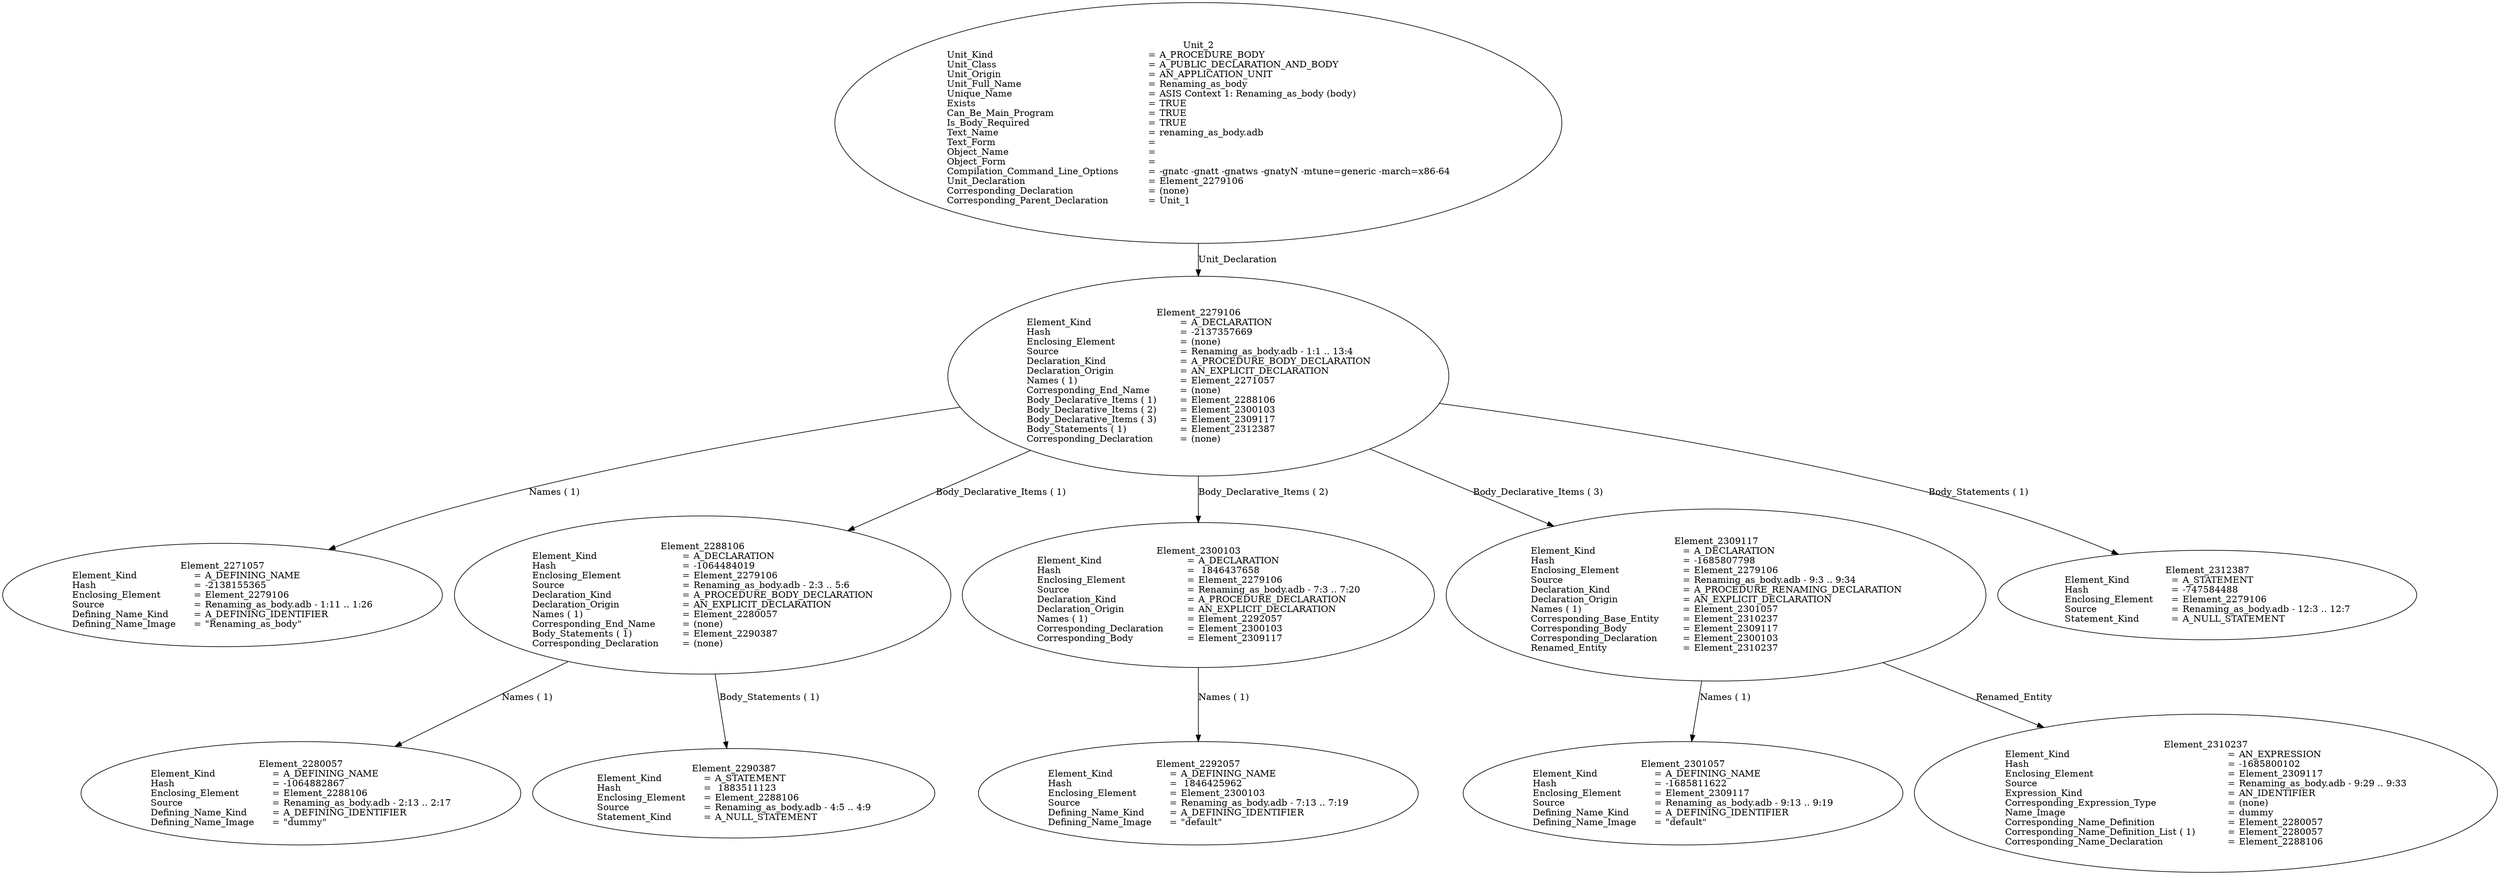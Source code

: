 digraph "renaming_as_body.adt" {
  Unit_2 -> Element_2279106
      [ label=Unit_Declaration ];
  Unit_2
      [ label=<<TABLE BORDER="0" CELLBORDER="0" CELLSPACING="0" CELLPADDING="0"> 
          <TR><TD COLSPAN="3">Unit_2</TD></TR>
          <TR><TD ALIGN="LEFT">Unit_Kind   </TD><TD> = </TD><TD ALIGN="LEFT">A_PROCEDURE_BODY</TD></TR>
          <TR><TD ALIGN="LEFT">Unit_Class   </TD><TD> = </TD><TD ALIGN="LEFT">A_PUBLIC_DECLARATION_AND_BODY</TD></TR>
          <TR><TD ALIGN="LEFT">Unit_Origin   </TD><TD> = </TD><TD ALIGN="LEFT">AN_APPLICATION_UNIT</TD></TR>
          <TR><TD ALIGN="LEFT">Unit_Full_Name    </TD><TD> = </TD><TD ALIGN="LEFT">Renaming_as_body</TD></TR>
          <TR><TD ALIGN="LEFT">Unique_Name   </TD><TD> = </TD><TD ALIGN="LEFT">ASIS Context 1: Renaming_as_body (body)</TD></TR>
          <TR><TD ALIGN="LEFT">Exists  </TD><TD> = </TD><TD ALIGN="LEFT">TRUE</TD></TR>
          <TR><TD ALIGN="LEFT">Can_Be_Main_Program     </TD><TD> = </TD><TD ALIGN="LEFT">TRUE</TD></TR>
          <TR><TD ALIGN="LEFT">Is_Body_Required     </TD><TD> = </TD><TD ALIGN="LEFT">TRUE</TD></TR>
          <TR><TD ALIGN="LEFT">Text_Name   </TD><TD> = </TD><TD ALIGN="LEFT">renaming_as_body.adb</TD></TR>
          <TR><TD ALIGN="LEFT">Text_Form   </TD><TD> = </TD><TD ALIGN="LEFT"></TD></TR>
          <TR><TD ALIGN="LEFT">Object_Name   </TD><TD> = </TD><TD ALIGN="LEFT"></TD></TR>
          <TR><TD ALIGN="LEFT">Object_Form   </TD><TD> = </TD><TD ALIGN="LEFT"></TD></TR>
          <TR><TD ALIGN="LEFT">Compilation_Command_Line_Options         </TD><TD> = </TD><TD ALIGN="LEFT">-gnatc -gnatt -gnatws -gnatyN -mtune=generic -march=x86-64</TD></TR>
          <TR><TD ALIGN="LEFT">Unit_Declaration     </TD><TD> = </TD><TD ALIGN="LEFT">Element_2279106</TD></TR>
          <TR><TD ALIGN="LEFT">Corresponding_Declaration       </TD><TD> = </TD><TD ALIGN="LEFT">(none)</TD></TR>
          <TR><TD ALIGN="LEFT">Corresponding_Parent_Declaration         </TD><TD> = </TD><TD ALIGN="LEFT">Unit_1</TD></TR>
          </TABLE>> ];
  Element_2279106 -> Element_2271057
      [ label="Names ( 1)" ];
  Element_2279106 -> Element_2288106
      [ label="Body_Declarative_Items ( 1)" ];
  Element_2279106 -> Element_2300103
      [ label="Body_Declarative_Items ( 2)" ];
  Element_2279106 -> Element_2309117
      [ label="Body_Declarative_Items ( 3)" ];
  Element_2279106 -> Element_2312387
      [ label="Body_Statements ( 1)" ];
  Element_2279106
      [ label=<<TABLE BORDER="0" CELLBORDER="0" CELLSPACING="0" CELLPADDING="0"> 
          <TR><TD COLSPAN="3">Element_2279106</TD></TR>
          <TR><TD ALIGN="LEFT">Element_Kind    </TD><TD> = </TD><TD ALIGN="LEFT">A_DECLARATION</TD></TR>
          <TR><TD ALIGN="LEFT">Hash  </TD><TD> = </TD><TD ALIGN="LEFT">-2137357669</TD></TR>
          <TR><TD ALIGN="LEFT">Enclosing_Element     </TD><TD> = </TD><TD ALIGN="LEFT">(none)</TD></TR>
          <TR><TD ALIGN="LEFT">Source  </TD><TD> = </TD><TD ALIGN="LEFT">Renaming_as_body.adb - 1:1 .. 13:4</TD></TR>
          <TR><TD ALIGN="LEFT">Declaration_Kind     </TD><TD> = </TD><TD ALIGN="LEFT">A_PROCEDURE_BODY_DECLARATION</TD></TR>
          <TR><TD ALIGN="LEFT">Declaration_Origin     </TD><TD> = </TD><TD ALIGN="LEFT">AN_EXPLICIT_DECLARATION</TD></TR>
          <TR><TD ALIGN="LEFT">Names ( 1)   </TD><TD> = </TD><TD ALIGN="LEFT">Element_2271057</TD></TR>
          <TR><TD ALIGN="LEFT">Corresponding_End_Name      </TD><TD> = </TD><TD ALIGN="LEFT">(none)</TD></TR>
          <TR><TD ALIGN="LEFT">Body_Declarative_Items ( 1)       </TD><TD> = </TD><TD ALIGN="LEFT">Element_2288106</TD></TR>
          <TR><TD ALIGN="LEFT">Body_Declarative_Items ( 2)       </TD><TD> = </TD><TD ALIGN="LEFT">Element_2300103</TD></TR>
          <TR><TD ALIGN="LEFT">Body_Declarative_Items ( 3)       </TD><TD> = </TD><TD ALIGN="LEFT">Element_2309117</TD></TR>
          <TR><TD ALIGN="LEFT">Body_Statements ( 1)      </TD><TD> = </TD><TD ALIGN="LEFT">Element_2312387</TD></TR>
          <TR><TD ALIGN="LEFT">Corresponding_Declaration       </TD><TD> = </TD><TD ALIGN="LEFT">(none)</TD></TR>
          </TABLE>> ];
  Element_2271057
      [ label=<<TABLE BORDER="0" CELLBORDER="0" CELLSPACING="0" CELLPADDING="0"> 
          <TR><TD COLSPAN="3">Element_2271057</TD></TR>
          <TR><TD ALIGN="LEFT">Element_Kind    </TD><TD> = </TD><TD ALIGN="LEFT">A_DEFINING_NAME</TD></TR>
          <TR><TD ALIGN="LEFT">Hash  </TD><TD> = </TD><TD ALIGN="LEFT">-2138155365</TD></TR>
          <TR><TD ALIGN="LEFT">Enclosing_Element     </TD><TD> = </TD><TD ALIGN="LEFT">Element_2279106</TD></TR>
          <TR><TD ALIGN="LEFT">Source  </TD><TD> = </TD><TD ALIGN="LEFT">Renaming_as_body.adb - 1:11 .. 1:26</TD></TR>
          <TR><TD ALIGN="LEFT">Defining_Name_Kind     </TD><TD> = </TD><TD ALIGN="LEFT">A_DEFINING_IDENTIFIER</TD></TR>
          <TR><TD ALIGN="LEFT">Defining_Name_Image     </TD><TD> = </TD><TD ALIGN="LEFT">"Renaming_as_body"</TD></TR>
          </TABLE>> ];
  Element_2288106 -> Element_2280057
      [ label="Names ( 1)" ];
  Element_2288106 -> Element_2290387
      [ label="Body_Statements ( 1)" ];
  Element_2288106
      [ label=<<TABLE BORDER="0" CELLBORDER="0" CELLSPACING="0" CELLPADDING="0"> 
          <TR><TD COLSPAN="3">Element_2288106</TD></TR>
          <TR><TD ALIGN="LEFT">Element_Kind    </TD><TD> = </TD><TD ALIGN="LEFT">A_DECLARATION</TD></TR>
          <TR><TD ALIGN="LEFT">Hash  </TD><TD> = </TD><TD ALIGN="LEFT">-1064484019</TD></TR>
          <TR><TD ALIGN="LEFT">Enclosing_Element     </TD><TD> = </TD><TD ALIGN="LEFT">Element_2279106</TD></TR>
          <TR><TD ALIGN="LEFT">Source  </TD><TD> = </TD><TD ALIGN="LEFT">Renaming_as_body.adb - 2:3 .. 5:6</TD></TR>
          <TR><TD ALIGN="LEFT">Declaration_Kind     </TD><TD> = </TD><TD ALIGN="LEFT">A_PROCEDURE_BODY_DECLARATION</TD></TR>
          <TR><TD ALIGN="LEFT">Declaration_Origin     </TD><TD> = </TD><TD ALIGN="LEFT">AN_EXPLICIT_DECLARATION</TD></TR>
          <TR><TD ALIGN="LEFT">Names ( 1)   </TD><TD> = </TD><TD ALIGN="LEFT">Element_2280057</TD></TR>
          <TR><TD ALIGN="LEFT">Corresponding_End_Name      </TD><TD> = </TD><TD ALIGN="LEFT">(none)</TD></TR>
          <TR><TD ALIGN="LEFT">Body_Statements ( 1)      </TD><TD> = </TD><TD ALIGN="LEFT">Element_2290387</TD></TR>
          <TR><TD ALIGN="LEFT">Corresponding_Declaration       </TD><TD> = </TD><TD ALIGN="LEFT">(none)</TD></TR>
          </TABLE>> ];
  Element_2280057
      [ label=<<TABLE BORDER="0" CELLBORDER="0" CELLSPACING="0" CELLPADDING="0"> 
          <TR><TD COLSPAN="3">Element_2280057</TD></TR>
          <TR><TD ALIGN="LEFT">Element_Kind    </TD><TD> = </TD><TD ALIGN="LEFT">A_DEFINING_NAME</TD></TR>
          <TR><TD ALIGN="LEFT">Hash  </TD><TD> = </TD><TD ALIGN="LEFT">-1064882867</TD></TR>
          <TR><TD ALIGN="LEFT">Enclosing_Element     </TD><TD> = </TD><TD ALIGN="LEFT">Element_2288106</TD></TR>
          <TR><TD ALIGN="LEFT">Source  </TD><TD> = </TD><TD ALIGN="LEFT">Renaming_as_body.adb - 2:13 .. 2:17</TD></TR>
          <TR><TD ALIGN="LEFT">Defining_Name_Kind     </TD><TD> = </TD><TD ALIGN="LEFT">A_DEFINING_IDENTIFIER</TD></TR>
          <TR><TD ALIGN="LEFT">Defining_Name_Image     </TD><TD> = </TD><TD ALIGN="LEFT">"dummy"</TD></TR>
          </TABLE>> ];
  Element_2290387
      [ label=<<TABLE BORDER="0" CELLBORDER="0" CELLSPACING="0" CELLPADDING="0"> 
          <TR><TD COLSPAN="3">Element_2290387</TD></TR>
          <TR><TD ALIGN="LEFT">Element_Kind    </TD><TD> = </TD><TD ALIGN="LEFT">A_STATEMENT</TD></TR>
          <TR><TD ALIGN="LEFT">Hash  </TD><TD> = </TD><TD ALIGN="LEFT"> 1883511123</TD></TR>
          <TR><TD ALIGN="LEFT">Enclosing_Element     </TD><TD> = </TD><TD ALIGN="LEFT">Element_2288106</TD></TR>
          <TR><TD ALIGN="LEFT">Source  </TD><TD> = </TD><TD ALIGN="LEFT">Renaming_as_body.adb - 4:5 .. 4:9</TD></TR>
          <TR><TD ALIGN="LEFT">Statement_Kind    </TD><TD> = </TD><TD ALIGN="LEFT">A_NULL_STATEMENT</TD></TR>
          </TABLE>> ];
  Element_2300103 -> Element_2292057
      [ label="Names ( 1)" ];
  Element_2300103
      [ label=<<TABLE BORDER="0" CELLBORDER="0" CELLSPACING="0" CELLPADDING="0"> 
          <TR><TD COLSPAN="3">Element_2300103</TD></TR>
          <TR><TD ALIGN="LEFT">Element_Kind    </TD><TD> = </TD><TD ALIGN="LEFT">A_DECLARATION</TD></TR>
          <TR><TD ALIGN="LEFT">Hash  </TD><TD> = </TD><TD ALIGN="LEFT"> 1846437658</TD></TR>
          <TR><TD ALIGN="LEFT">Enclosing_Element     </TD><TD> = </TD><TD ALIGN="LEFT">Element_2279106</TD></TR>
          <TR><TD ALIGN="LEFT">Source  </TD><TD> = </TD><TD ALIGN="LEFT">Renaming_as_body.adb - 7:3 .. 7:20</TD></TR>
          <TR><TD ALIGN="LEFT">Declaration_Kind     </TD><TD> = </TD><TD ALIGN="LEFT">A_PROCEDURE_DECLARATION</TD></TR>
          <TR><TD ALIGN="LEFT">Declaration_Origin     </TD><TD> = </TD><TD ALIGN="LEFT">AN_EXPLICIT_DECLARATION</TD></TR>
          <TR><TD ALIGN="LEFT">Names ( 1)   </TD><TD> = </TD><TD ALIGN="LEFT">Element_2292057</TD></TR>
          <TR><TD ALIGN="LEFT">Corresponding_Declaration       </TD><TD> = </TD><TD ALIGN="LEFT">Element_2300103</TD></TR>
          <TR><TD ALIGN="LEFT">Corresponding_Body     </TD><TD> = </TD><TD ALIGN="LEFT">Element_2309117</TD></TR>
          </TABLE>> ];
  Element_2292057
      [ label=<<TABLE BORDER="0" CELLBORDER="0" CELLSPACING="0" CELLPADDING="0"> 
          <TR><TD COLSPAN="3">Element_2292057</TD></TR>
          <TR><TD ALIGN="LEFT">Element_Kind    </TD><TD> = </TD><TD ALIGN="LEFT">A_DEFINING_NAME</TD></TR>
          <TR><TD ALIGN="LEFT">Hash  </TD><TD> = </TD><TD ALIGN="LEFT"> 1846425962</TD></TR>
          <TR><TD ALIGN="LEFT">Enclosing_Element     </TD><TD> = </TD><TD ALIGN="LEFT">Element_2300103</TD></TR>
          <TR><TD ALIGN="LEFT">Source  </TD><TD> = </TD><TD ALIGN="LEFT">Renaming_as_body.adb - 7:13 .. 7:19</TD></TR>
          <TR><TD ALIGN="LEFT">Defining_Name_Kind     </TD><TD> = </TD><TD ALIGN="LEFT">A_DEFINING_IDENTIFIER</TD></TR>
          <TR><TD ALIGN="LEFT">Defining_Name_Image     </TD><TD> = </TD><TD ALIGN="LEFT">"default"</TD></TR>
          </TABLE>> ];
  Element_2309117 -> Element_2301057
      [ label="Names ( 1)" ];
  Element_2309117 -> Element_2310237
      [ label=Renamed_Entity ];
  Element_2309117
      [ label=<<TABLE BORDER="0" CELLBORDER="0" CELLSPACING="0" CELLPADDING="0"> 
          <TR><TD COLSPAN="3">Element_2309117</TD></TR>
          <TR><TD ALIGN="LEFT">Element_Kind    </TD><TD> = </TD><TD ALIGN="LEFT">A_DECLARATION</TD></TR>
          <TR><TD ALIGN="LEFT">Hash  </TD><TD> = </TD><TD ALIGN="LEFT">-1685807798</TD></TR>
          <TR><TD ALIGN="LEFT">Enclosing_Element     </TD><TD> = </TD><TD ALIGN="LEFT">Element_2279106</TD></TR>
          <TR><TD ALIGN="LEFT">Source  </TD><TD> = </TD><TD ALIGN="LEFT">Renaming_as_body.adb - 9:3 .. 9:34</TD></TR>
          <TR><TD ALIGN="LEFT">Declaration_Kind     </TD><TD> = </TD><TD ALIGN="LEFT">A_PROCEDURE_RENAMING_DECLARATION</TD></TR>
          <TR><TD ALIGN="LEFT">Declaration_Origin     </TD><TD> = </TD><TD ALIGN="LEFT">AN_EXPLICIT_DECLARATION</TD></TR>
          <TR><TD ALIGN="LEFT">Names ( 1)   </TD><TD> = </TD><TD ALIGN="LEFT">Element_2301057</TD></TR>
          <TR><TD ALIGN="LEFT">Corresponding_Base_Entity       </TD><TD> = </TD><TD ALIGN="LEFT">Element_2310237</TD></TR>
          <TR><TD ALIGN="LEFT">Corresponding_Body     </TD><TD> = </TD><TD ALIGN="LEFT">Element_2309117</TD></TR>
          <TR><TD ALIGN="LEFT">Corresponding_Declaration       </TD><TD> = </TD><TD ALIGN="LEFT">Element_2300103</TD></TR>
          <TR><TD ALIGN="LEFT">Renamed_Entity    </TD><TD> = </TD><TD ALIGN="LEFT">Element_2310237</TD></TR>
          </TABLE>> ];
  Element_2301057
      [ label=<<TABLE BORDER="0" CELLBORDER="0" CELLSPACING="0" CELLPADDING="0"> 
          <TR><TD COLSPAN="3">Element_2301057</TD></TR>
          <TR><TD ALIGN="LEFT">Element_Kind    </TD><TD> = </TD><TD ALIGN="LEFT">A_DEFINING_NAME</TD></TR>
          <TR><TD ALIGN="LEFT">Hash  </TD><TD> = </TD><TD ALIGN="LEFT">-1685811622</TD></TR>
          <TR><TD ALIGN="LEFT">Enclosing_Element     </TD><TD> = </TD><TD ALIGN="LEFT">Element_2309117</TD></TR>
          <TR><TD ALIGN="LEFT">Source  </TD><TD> = </TD><TD ALIGN="LEFT">Renaming_as_body.adb - 9:13 .. 9:19</TD></TR>
          <TR><TD ALIGN="LEFT">Defining_Name_Kind     </TD><TD> = </TD><TD ALIGN="LEFT">A_DEFINING_IDENTIFIER</TD></TR>
          <TR><TD ALIGN="LEFT">Defining_Name_Image     </TD><TD> = </TD><TD ALIGN="LEFT">"default"</TD></TR>
          </TABLE>> ];
  Element_2310237
      [ label=<<TABLE BORDER="0" CELLBORDER="0" CELLSPACING="0" CELLPADDING="0"> 
          <TR><TD COLSPAN="3">Element_2310237</TD></TR>
          <TR><TD ALIGN="LEFT">Element_Kind    </TD><TD> = </TD><TD ALIGN="LEFT">AN_EXPRESSION</TD></TR>
          <TR><TD ALIGN="LEFT">Hash  </TD><TD> = </TD><TD ALIGN="LEFT">-1685800102</TD></TR>
          <TR><TD ALIGN="LEFT">Enclosing_Element     </TD><TD> = </TD><TD ALIGN="LEFT">Element_2309117</TD></TR>
          <TR><TD ALIGN="LEFT">Source  </TD><TD> = </TD><TD ALIGN="LEFT">Renaming_as_body.adb - 9:29 .. 9:33</TD></TR>
          <TR><TD ALIGN="LEFT">Expression_Kind    </TD><TD> = </TD><TD ALIGN="LEFT">AN_IDENTIFIER</TD></TR>
          <TR><TD ALIGN="LEFT">Corresponding_Expression_Type        </TD><TD> = </TD><TD ALIGN="LEFT">(none)</TD></TR>
          <TR><TD ALIGN="LEFT">Name_Image   </TD><TD> = </TD><TD ALIGN="LEFT">dummy</TD></TR>
          <TR><TD ALIGN="LEFT">Corresponding_Name_Definition        </TD><TD> = </TD><TD ALIGN="LEFT">Element_2280057</TD></TR>
          <TR><TD ALIGN="LEFT">Corresponding_Name_Definition_List ( 1)          </TD><TD> = </TD><TD ALIGN="LEFT">Element_2280057</TD></TR>
          <TR><TD ALIGN="LEFT">Corresponding_Name_Declaration        </TD><TD> = </TD><TD ALIGN="LEFT">Element_2288106</TD></TR>
          </TABLE>> ];
  Element_2312387
      [ label=<<TABLE BORDER="0" CELLBORDER="0" CELLSPACING="0" CELLPADDING="0"> 
          <TR><TD COLSPAN="3">Element_2312387</TD></TR>
          <TR><TD ALIGN="LEFT">Element_Kind    </TD><TD> = </TD><TD ALIGN="LEFT">A_STATEMENT</TD></TR>
          <TR><TD ALIGN="LEFT">Hash  </TD><TD> = </TD><TD ALIGN="LEFT">-747584488</TD></TR>
          <TR><TD ALIGN="LEFT">Enclosing_Element     </TD><TD> = </TD><TD ALIGN="LEFT">Element_2279106</TD></TR>
          <TR><TD ALIGN="LEFT">Source  </TD><TD> = </TD><TD ALIGN="LEFT">Renaming_as_body.adb - 12:3 .. 12:7</TD></TR>
          <TR><TD ALIGN="LEFT">Statement_Kind    </TD><TD> = </TD><TD ALIGN="LEFT">A_NULL_STATEMENT</TD></TR>
          </TABLE>> ]
}

